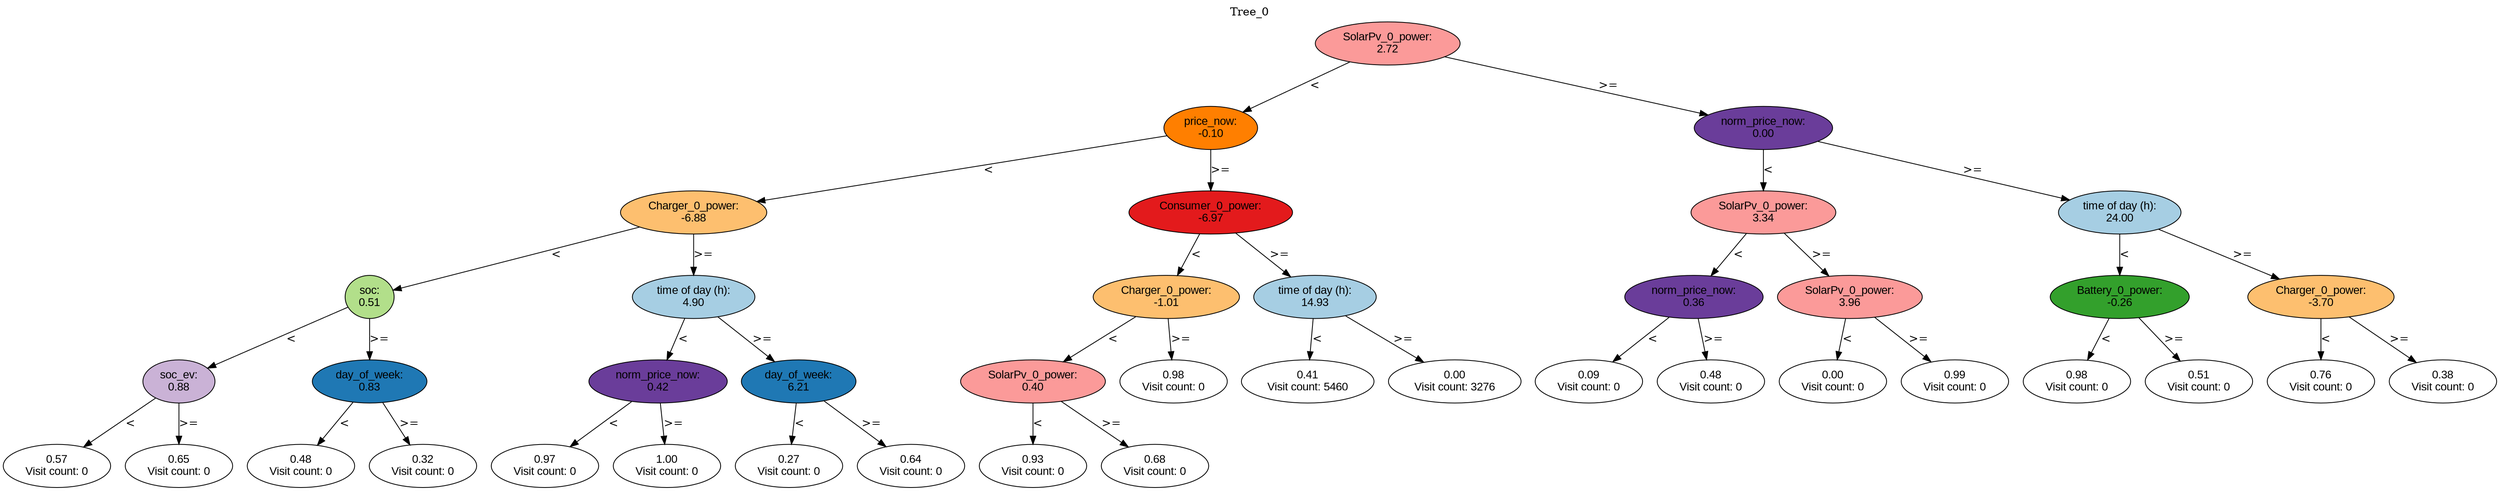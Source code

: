 digraph BST {
    node [fontname="Arial" style=filled colorscheme=paired12];
    0 [ label = "SolarPv_0_power:
2.72" fillcolor=5];
    1 [ label = "price_now:
-0.10" fillcolor=8];
    2 [ label = "Charger_0_power:
-6.88" fillcolor=7];
    3 [ label = "soc:
0.51" fillcolor=3];
    4 [ label = "soc_ev:
0.88" fillcolor=9];
    5 [ label = "0.57
Visit count: 0" fillcolor=white];
    6 [ label = "0.65
Visit count: 0" fillcolor=white];
    7 [ label = "day_of_week:
0.83" fillcolor=2];
    8 [ label = "0.48
Visit count: 0" fillcolor=white];
    9 [ label = "0.32
Visit count: 0" fillcolor=white];
    10 [ label = "time of day (h):
4.90" fillcolor=1];
    11 [ label = "norm_price_now:
0.42" fillcolor=10];
    12 [ label = "0.97
Visit count: 0" fillcolor=white];
    13 [ label = "1.00
Visit count: 0" fillcolor=white];
    14 [ label = "day_of_week:
6.21" fillcolor=2];
    15 [ label = "0.27
Visit count: 0" fillcolor=white];
    16 [ label = "0.64
Visit count: 0" fillcolor=white];
    17 [ label = "Consumer_0_power:
-6.97" fillcolor=6];
    18 [ label = "Charger_0_power:
-1.01" fillcolor=7];
    19 [ label = "SolarPv_0_power:
0.40" fillcolor=5];
    20 [ label = "0.93
Visit count: 0" fillcolor=white];
    21 [ label = "0.68
Visit count: 0" fillcolor=white];
    22 [ label = "0.98
Visit count: 0" fillcolor=white];
    23 [ label = "time of day (h):
14.93" fillcolor=1];
    24 [ label = "0.41
Visit count: 5460" fillcolor=white];
    25 [ label = "0.00
Visit count: 3276" fillcolor=white];
    26 [ label = "norm_price_now:
0.00" fillcolor=10];
    27 [ label = "SolarPv_0_power:
3.34" fillcolor=5];
    28 [ label = "norm_price_now:
0.36" fillcolor=10];
    29 [ label = "0.09
Visit count: 0" fillcolor=white];
    30 [ label = "0.48
Visit count: 0" fillcolor=white];
    31 [ label = "SolarPv_0_power:
3.96" fillcolor=5];
    32 [ label = "0.00
Visit count: 0" fillcolor=white];
    33 [ label = "0.99
Visit count: 0" fillcolor=white];
    34 [ label = "time of day (h):
24.00" fillcolor=1];
    35 [ label = "Battery_0_power:
-0.26" fillcolor=4];
    36 [ label = "0.98
Visit count: 0" fillcolor=white];
    37 [ label = "0.51
Visit count: 0" fillcolor=white];
    38 [ label = "Charger_0_power:
-3.70" fillcolor=7];
    39 [ label = "0.76
Visit count: 0" fillcolor=white];
    40 [ label = "0.38
Visit count: 0" fillcolor=white];

    0  -> 1[ label = "<"];
    0  -> 26[ label = ">="];
    1  -> 2[ label = "<"];
    1  -> 17[ label = ">="];
    2  -> 3[ label = "<"];
    2  -> 10[ label = ">="];
    3  -> 4[ label = "<"];
    3  -> 7[ label = ">="];
    4  -> 5[ label = "<"];
    4  -> 6[ label = ">="];
    7  -> 8[ label = "<"];
    7  -> 9[ label = ">="];
    10  -> 11[ label = "<"];
    10  -> 14[ label = ">="];
    11  -> 12[ label = "<"];
    11  -> 13[ label = ">="];
    14  -> 15[ label = "<"];
    14  -> 16[ label = ">="];
    17  -> 18[ label = "<"];
    17  -> 23[ label = ">="];
    18  -> 19[ label = "<"];
    18  -> 22[ label = ">="];
    19  -> 20[ label = "<"];
    19  -> 21[ label = ">="];
    23  -> 24[ label = "<"];
    23  -> 25[ label = ">="];
    26  -> 27[ label = "<"];
    26  -> 34[ label = ">="];
    27  -> 28[ label = "<"];
    27  -> 31[ label = ">="];
    28  -> 29[ label = "<"];
    28  -> 30[ label = ">="];
    31  -> 32[ label = "<"];
    31  -> 33[ label = ">="];
    34  -> 35[ label = "<"];
    34  -> 38[ label = ">="];
    35  -> 36[ label = "<"];
    35  -> 37[ label = ">="];
    38  -> 39[ label = "<"];
    38  -> 40[ label = ">="];

    labelloc="t";
    label="Tree_0";
}